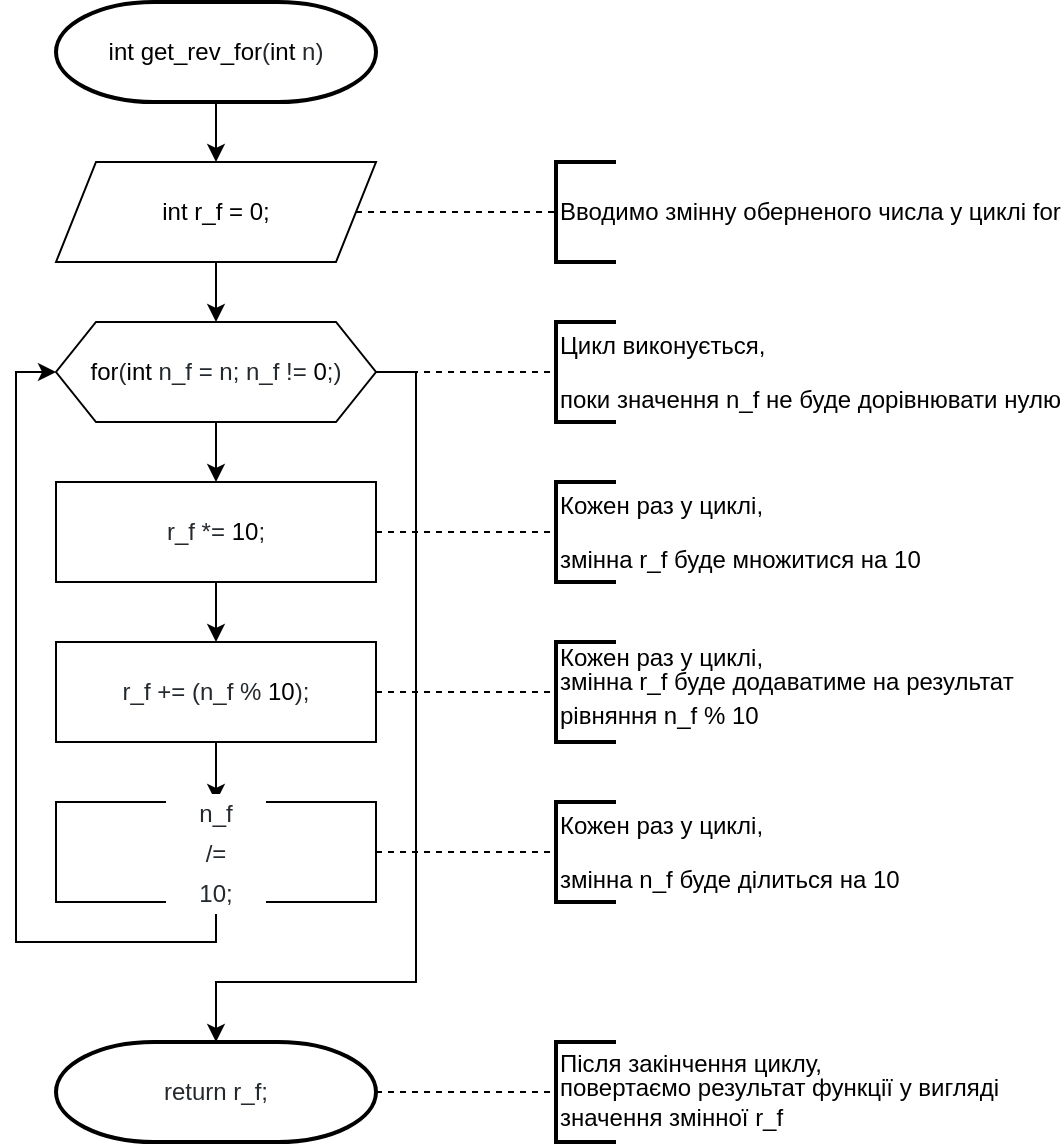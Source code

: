 <mxfile version="14.0.1" type="device"><diagram id="MP38Q4TkZ3gHaa_5HS3F" name="Page-1"><mxGraphModel dx="782" dy="706" grid="1" gridSize="10" guides="1" tooltips="1" connect="1" arrows="1" fold="1" page="1" pageScale="1" pageWidth="1200" pageHeight="1600" math="0" shadow="0"><root><mxCell id="0"/><mxCell id="1" parent="0"/><mxCell id="iXymnRLYg3Xsx6Ih0k89-3" style="edgeStyle=orthogonalEdgeStyle;rounded=0;orthogonalLoop=1;jettySize=auto;html=1;exitX=0.5;exitY=1;exitDx=0;exitDy=0;exitPerimeter=0;entryX=0.5;entryY=0;entryDx=0;entryDy=0;" edge="1" parent="1" source="0AB1tdnRkDc6uM6vVn5h-1"><mxGeometry relative="1" as="geometry"><mxPoint x="440" y="190" as="targetPoint"/></mxGeometry></mxCell><mxCell id="0AB1tdnRkDc6uM6vVn5h-1" value="&lt;span class=&quot;pl-k&quot; style=&quot;box-sizing: border-box ; font-family: , &amp;#34;consolas&amp;#34; , &amp;#34;liberation mono&amp;#34; , &amp;#34;menlo&amp;#34; , monospace ; background-color: rgb(255 , 255 , 255)&quot;&gt;int&lt;/span&gt;&lt;span style=&quot;color: rgb(36 , 41 , 46) ; font-family: , &amp;#34;consolas&amp;#34; , &amp;#34;liberation mono&amp;#34; , &amp;#34;menlo&amp;#34; , monospace ; background-color: rgb(255 , 255 , 255)&quot;&gt; &lt;/span&gt;&lt;span class=&quot;pl-en&quot; style=&quot;box-sizing: border-box ; font-family: , &amp;#34;consolas&amp;#34; , &amp;#34;liberation mono&amp;#34; , &amp;#34;menlo&amp;#34; , monospace ; background-color: rgb(255 , 255 , 255)&quot;&gt;get_rev_for&lt;/span&gt;&lt;span style=&quot;color: rgb(36 , 41 , 46) ; font-family: , &amp;#34;consolas&amp;#34; , &amp;#34;liberation mono&amp;#34; , &amp;#34;menlo&amp;#34; , monospace ; background-color: rgb(255 , 255 , 255)&quot;&gt;(&lt;/span&gt;&lt;span class=&quot;pl-k&quot; style=&quot;box-sizing: border-box ; font-family: , &amp;#34;consolas&amp;#34; , &amp;#34;liberation mono&amp;#34; , &amp;#34;menlo&amp;#34; , monospace ; background-color: rgb(255 , 255 , 255)&quot;&gt;int&lt;/span&gt;&lt;span style=&quot;color: rgb(36 , 41 , 46) ; font-family: , &amp;#34;consolas&amp;#34; , &amp;#34;liberation mono&amp;#34; , &amp;#34;menlo&amp;#34; , monospace ; background-color: rgb(255 , 255 , 255)&quot;&gt; n)&lt;/span&gt;" style="strokeWidth=2;html=1;shape=mxgraph.flowchart.terminator;whiteSpace=wrap;" parent="1" vertex="1"><mxGeometry x="360" y="110" width="160" height="50" as="geometry"/></mxCell><mxCell id="iXymnRLYg3Xsx6Ih0k89-4" style="edgeStyle=orthogonalEdgeStyle;rounded=0;orthogonalLoop=1;jettySize=auto;html=1;exitX=0.5;exitY=1;exitDx=0;exitDy=0;entryX=0.5;entryY=0;entryDx=0;entryDy=0;" edge="1" parent="1" target="iXymnRLYg3Xsx6Ih0k89-2"><mxGeometry relative="1" as="geometry"><mxPoint x="440" y="240" as="sourcePoint"/></mxGeometry></mxCell><mxCell id="iXymnRLYg3Xsx6Ih0k89-25" style="edgeStyle=orthogonalEdgeStyle;rounded=0;orthogonalLoop=1;jettySize=auto;html=1;exitX=1;exitY=0.5;exitDx=0;exitDy=0;exitPerimeter=0;dashed=1;endArrow=none;endFill=0;" edge="1" parent="1" source="iXymnRLYg3Xsx6Ih0k89-1" target="iXymnRLYg3Xsx6Ih0k89-24"><mxGeometry relative="1" as="geometry"/></mxCell><mxCell id="iXymnRLYg3Xsx6Ih0k89-1" value="&lt;span style=&quot;color: rgb(36 , 41 , 46) ; background-color: rgb(255 , 255 , 255)&quot;&gt;return r_f;&lt;/span&gt;" style="strokeWidth=2;html=1;shape=mxgraph.flowchart.terminator;whiteSpace=wrap;" vertex="1" parent="1"><mxGeometry x="360" y="630" width="160" height="50" as="geometry"/></mxCell><mxCell id="iXymnRLYg3Xsx6Ih0k89-9" style="edgeStyle=orthogonalEdgeStyle;rounded=0;orthogonalLoop=1;jettySize=auto;html=1;exitX=0.5;exitY=1;exitDx=0;exitDy=0;entryX=0.5;entryY=0;entryDx=0;entryDy=0;" edge="1" parent="1" source="iXymnRLYg3Xsx6Ih0k89-2" target="iXymnRLYg3Xsx6Ih0k89-5"><mxGeometry relative="1" as="geometry"/></mxCell><mxCell id="iXymnRLYg3Xsx6Ih0k89-13" style="edgeStyle=orthogonalEdgeStyle;rounded=0;orthogonalLoop=1;jettySize=auto;html=1;exitX=1;exitY=0.5;exitDx=0;exitDy=0;entryX=0.5;entryY=0;entryDx=0;entryDy=0;entryPerimeter=0;" edge="1" parent="1" source="iXymnRLYg3Xsx6Ih0k89-2" target="iXymnRLYg3Xsx6Ih0k89-1"><mxGeometry relative="1" as="geometry"><Array as="points"><mxPoint x="540" y="295"/><mxPoint x="540" y="600"/></Array></mxGeometry></mxCell><mxCell id="iXymnRLYg3Xsx6Ih0k89-17" style="edgeStyle=orthogonalEdgeStyle;rounded=0;orthogonalLoop=1;jettySize=auto;html=1;exitX=1;exitY=0.5;exitDx=0;exitDy=0;entryX=0;entryY=0.5;entryDx=0;entryDy=0;entryPerimeter=0;dashed=1;endArrow=none;endFill=0;" edge="1" parent="1" source="iXymnRLYg3Xsx6Ih0k89-2" target="iXymnRLYg3Xsx6Ih0k89-16"><mxGeometry relative="1" as="geometry"/></mxCell><mxCell id="iXymnRLYg3Xsx6Ih0k89-2" value="&lt;span class=&quot;pl-k&quot; style=&quot;box-sizing: border-box ; font-family: , &amp;#34;consolas&amp;#34; , &amp;#34;liberation mono&amp;#34; , &amp;#34;menlo&amp;#34; , monospace ; background-color: rgb(255 , 255 , 255)&quot;&gt;for&lt;/span&gt;&lt;span style=&quot;color: rgb(36 , 41 , 46) ; font-family: , &amp;#34;consolas&amp;#34; , &amp;#34;liberation mono&amp;#34; , &amp;#34;menlo&amp;#34; , monospace ; background-color: rgb(255 , 255 , 255)&quot;&gt;(&lt;/span&gt;&lt;span class=&quot;pl-k&quot; style=&quot;box-sizing: border-box ; font-family: , &amp;#34;consolas&amp;#34; , &amp;#34;liberation mono&amp;#34; , &amp;#34;menlo&amp;#34; , monospace ; background-color: rgb(255 , 255 , 255)&quot;&gt;int&lt;/span&gt;&lt;span style=&quot;color: rgb(36 , 41 , 46) ; font-family: , &amp;#34;consolas&amp;#34; , &amp;#34;liberation mono&amp;#34; , &amp;#34;menlo&amp;#34; , monospace ; background-color: rgb(255 , 255 , 255)&quot;&gt; n_f = n; n_f != &lt;/span&gt;&lt;span class=&quot;pl-c1&quot; style=&quot;box-sizing: border-box ; font-family: , &amp;#34;consolas&amp;#34; , &amp;#34;liberation mono&amp;#34; , &amp;#34;menlo&amp;#34; , monospace ; background-color: rgb(255 , 255 , 255)&quot;&gt;0&lt;/span&gt;&lt;span style=&quot;color: rgb(36 , 41 , 46) ; font-family: , &amp;#34;consolas&amp;#34; , &amp;#34;liberation mono&amp;#34; , &amp;#34;menlo&amp;#34; , monospace ; background-color: rgb(255 , 255 , 255)&quot;&gt;;)&lt;/span&gt;" style="shape=hexagon;perimeter=hexagonPerimeter2;whiteSpace=wrap;html=1;fixedSize=1;" vertex="1" parent="1"><mxGeometry x="360" y="270" width="160" height="50" as="geometry"/></mxCell><mxCell id="iXymnRLYg3Xsx6Ih0k89-10" style="edgeStyle=orthogonalEdgeStyle;rounded=0;orthogonalLoop=1;jettySize=auto;html=1;exitX=0.5;exitY=1;exitDx=0;exitDy=0;entryX=0.5;entryY=0;entryDx=0;entryDy=0;" edge="1" parent="1" source="iXymnRLYg3Xsx6Ih0k89-5" target="iXymnRLYg3Xsx6Ih0k89-6"><mxGeometry relative="1" as="geometry"/></mxCell><mxCell id="iXymnRLYg3Xsx6Ih0k89-21" style="edgeStyle=orthogonalEdgeStyle;rounded=0;orthogonalLoop=1;jettySize=auto;html=1;exitX=1;exitY=0.5;exitDx=0;exitDy=0;dashed=1;endArrow=none;endFill=0;" edge="1" parent="1" source="iXymnRLYg3Xsx6Ih0k89-5" target="iXymnRLYg3Xsx6Ih0k89-18"><mxGeometry relative="1" as="geometry"/></mxCell><mxCell id="iXymnRLYg3Xsx6Ih0k89-5" value="&lt;span style=&quot;color: rgb(36 , 41 , 46) ; font-family: , &amp;#34;consolas&amp;#34; , &amp;#34;liberation mono&amp;#34; , &amp;#34;menlo&amp;#34; , monospace ; background-color: rgb(255 , 255 , 255)&quot;&gt;r_f *= &lt;/span&gt;&lt;span class=&quot;pl-c1&quot; style=&quot;box-sizing: border-box ; font-family: , &amp;#34;consolas&amp;#34; , &amp;#34;liberation mono&amp;#34; , &amp;#34;menlo&amp;#34; , monospace ; background-color: rgb(255 , 255 , 255)&quot;&gt;10&lt;/span&gt;&lt;span style=&quot;color: rgb(36 , 41 , 46) ; font-family: , &amp;#34;consolas&amp;#34; , &amp;#34;liberation mono&amp;#34; , &amp;#34;menlo&amp;#34; , monospace ; background-color: rgb(255 , 255 , 255)&quot;&gt;;&lt;/span&gt;" style="rounded=0;whiteSpace=wrap;html=1;" vertex="1" parent="1"><mxGeometry x="360" y="350" width="160" height="50" as="geometry"/></mxCell><mxCell id="iXymnRLYg3Xsx6Ih0k89-11" style="edgeStyle=orthogonalEdgeStyle;rounded=0;orthogonalLoop=1;jettySize=auto;html=1;exitX=0.5;exitY=1;exitDx=0;exitDy=0;entryX=0.5;entryY=0;entryDx=0;entryDy=0;" edge="1" parent="1" source="iXymnRLYg3Xsx6Ih0k89-6" target="iXymnRLYg3Xsx6Ih0k89-7"><mxGeometry relative="1" as="geometry"/></mxCell><mxCell id="iXymnRLYg3Xsx6Ih0k89-23" style="edgeStyle=orthogonalEdgeStyle;rounded=0;orthogonalLoop=1;jettySize=auto;html=1;exitX=1;exitY=0.5;exitDx=0;exitDy=0;entryX=0;entryY=0.5;entryDx=0;entryDy=0;entryPerimeter=0;dashed=1;endArrow=none;endFill=0;" edge="1" parent="1" source="iXymnRLYg3Xsx6Ih0k89-6" target="iXymnRLYg3Xsx6Ih0k89-20"><mxGeometry relative="1" as="geometry"/></mxCell><mxCell id="iXymnRLYg3Xsx6Ih0k89-6" value="&lt;span style=&quot;color: rgb(36 , 41 , 46) ; font-family: , &amp;#34;consolas&amp;#34; , &amp;#34;liberation mono&amp;#34; , &amp;#34;menlo&amp;#34; , monospace ; background-color: rgb(255 , 255 , 255)&quot;&gt;r_f += (n_f % &lt;/span&gt;&lt;span class=&quot;pl-c1&quot; style=&quot;box-sizing: border-box ; font-family: , &amp;#34;consolas&amp;#34; , &amp;#34;liberation mono&amp;#34; , &amp;#34;menlo&amp;#34; , monospace ; background-color: rgb(255 , 255 , 255)&quot;&gt;10&lt;/span&gt;&lt;span style=&quot;color: rgb(36 , 41 , 46) ; font-family: , &amp;#34;consolas&amp;#34; , &amp;#34;liberation mono&amp;#34; , &amp;#34;menlo&amp;#34; , monospace ; background-color: rgb(255 , 255 , 255)&quot;&gt;);&lt;/span&gt;" style="rounded=0;whiteSpace=wrap;html=1;" vertex="1" parent="1"><mxGeometry x="360" y="430" width="160" height="50" as="geometry"/></mxCell><mxCell id="iXymnRLYg3Xsx6Ih0k89-12" style="edgeStyle=orthogonalEdgeStyle;rounded=0;orthogonalLoop=1;jettySize=auto;html=1;exitX=0.5;exitY=1;exitDx=0;exitDy=0;entryX=0;entryY=0.5;entryDx=0;entryDy=0;" edge="1" parent="1" source="iXymnRLYg3Xsx6Ih0k89-7" target="iXymnRLYg3Xsx6Ih0k89-2"><mxGeometry relative="1" as="geometry"/></mxCell><mxCell id="iXymnRLYg3Xsx6Ih0k89-22" style="edgeStyle=orthogonalEdgeStyle;rounded=0;orthogonalLoop=1;jettySize=auto;html=1;exitX=1;exitY=0.5;exitDx=0;exitDy=0;entryX=0;entryY=0.5;entryDx=0;entryDy=0;entryPerimeter=0;dashed=1;endArrow=none;endFill=0;" edge="1" parent="1" source="iXymnRLYg3Xsx6Ih0k89-7" target="iXymnRLYg3Xsx6Ih0k89-19"><mxGeometry relative="1" as="geometry"/></mxCell><mxCell id="iXymnRLYg3Xsx6Ih0k89-7" value="&lt;table class=&quot;highlight tab-size js-file-line-container&quot; style=&quot;border-spacing: 0px ; border-collapse: collapse ; color: rgb(36 , 41 , 46) ; font-family: , &amp;#34;blinkmacsystemfont&amp;#34; , &amp;#34;segoe ui&amp;#34; , &amp;#34;helvetica&amp;#34; , &amp;#34;arial&amp;#34; , sans-serif , &amp;#34;apple color emoji&amp;#34; , &amp;#34;segoe ui emoji&amp;#34; ; font-size: 14px ; background-color: rgb(255 , 255 , 255)&quot;&gt;&lt;tbody style=&quot;box-sizing: border-box&quot;&gt;&lt;tr style=&quot;box-sizing: border-box&quot;&gt;&lt;/tr&gt;&lt;tr style=&quot;box-sizing: border-box&quot;&gt;&lt;td id=&quot;LC21&quot; class=&quot;blob-code blob-code-inner js-file-line&quot; style=&quot;box-sizing: border-box ; padding: 0px 10px ; position: relative ; line-height: 20px ; vertical-align: top ; overflow: visible ; font-family: , &amp;#34;consolas&amp;#34; , &amp;#34;liberation mono&amp;#34; , &amp;#34;menlo&amp;#34; , monospace ; font-size: 12px ; overflow-wrap: normal&quot;&gt;&#9;n_f /= &lt;span class=&quot;pl-c1&quot; style=&quot;box-sizing: border-box&quot;&gt;10&lt;/span&gt;;&lt;/td&gt;&lt;/tr&gt;&lt;tr style=&quot;box-sizing: border-box&quot;&gt;&lt;td id=&quot;L22&quot; class=&quot;blob-num js-line-number&quot; style=&quot;box-sizing: border-box ; padding: 0px 10px ; width: 50px ; min-width: 50px ; font-family: , &amp;#34;consolas&amp;#34; , &amp;#34;liberation mono&amp;#34; , &amp;#34;menlo&amp;#34; , monospace ; font-size: 12px ; line-height: 20px ; text-align: right ; vertical-align: top ; cursor: pointer&quot;&gt;&lt;/td&gt;&lt;/tr&gt;&lt;/tbody&gt;&lt;/table&gt;" style="rounded=0;whiteSpace=wrap;html=1;" vertex="1" parent="1"><mxGeometry x="360" y="510" width="160" height="50" as="geometry"/></mxCell><mxCell id="iXymnRLYg3Xsx6Ih0k89-15" style="edgeStyle=orthogonalEdgeStyle;rounded=0;orthogonalLoop=1;jettySize=auto;html=1;exitX=1;exitY=0.5;exitDx=0;exitDy=0;entryX=0;entryY=0.5;entryDx=0;entryDy=0;entryPerimeter=0;dashed=1;endArrow=none;endFill=0;" edge="1" parent="1" source="iXymnRLYg3Xsx6Ih0k89-8" target="iXymnRLYg3Xsx6Ih0k89-14"><mxGeometry relative="1" as="geometry"/></mxCell><mxCell id="iXymnRLYg3Xsx6Ih0k89-8" value="&lt;span&gt;int r_f = 0;&lt;/span&gt;" style="shape=parallelogram;perimeter=parallelogramPerimeter;whiteSpace=wrap;html=1;fixedSize=1;" vertex="1" parent="1"><mxGeometry x="360" y="190" width="160" height="50" as="geometry"/></mxCell><mxCell id="iXymnRLYg3Xsx6Ih0k89-14" value="&lt;p&gt;Вводимо&amp;nbsp;&lt;span style=&quot;background-color: rgb(255 , 255 , 255)&quot;&gt;змінну&amp;nbsp;&lt;/span&gt;&lt;span style=&quot;background-color: rgb(255 , 255 , 255)&quot;&gt;оберненого числа у циклі for&lt;/span&gt;&lt;/p&gt;" style="strokeWidth=2;html=1;shape=mxgraph.flowchart.annotation_1;align=left;pointerEvents=1;" vertex="1" parent="1"><mxGeometry x="610" y="190" width="30" height="50" as="geometry"/></mxCell><mxCell id="iXymnRLYg3Xsx6Ih0k89-16" value="&lt;p&gt;Цикл виконується,&amp;nbsp;&lt;/p&gt;&lt;p&gt;поки значення n_f не буде дорівнювати нулю&lt;/p&gt;" style="strokeWidth=2;html=1;shape=mxgraph.flowchart.annotation_1;align=left;pointerEvents=1;" vertex="1" parent="1"><mxGeometry x="610" y="270" width="30" height="50" as="geometry"/></mxCell><mxCell id="iXymnRLYg3Xsx6Ih0k89-18" value="&lt;p&gt;Кожен раз у циклі,&amp;nbsp;&lt;/p&gt;&lt;p&gt;змінна r_f буде множитися на 10&amp;nbsp;&lt;/p&gt;" style="strokeWidth=2;html=1;shape=mxgraph.flowchart.annotation_1;align=left;pointerEvents=1;" vertex="1" parent="1"><mxGeometry x="610" y="350" width="30" height="50" as="geometry"/></mxCell><mxCell id="iXymnRLYg3Xsx6Ih0k89-19" value="&lt;p&gt;Кожен раз у циклі,&amp;nbsp;&lt;/p&gt;&lt;p&gt;змінна n_f буде ділиться на 10&amp;nbsp;&lt;/p&gt;" style="strokeWidth=2;html=1;shape=mxgraph.flowchart.annotation_1;align=left;pointerEvents=1;" vertex="1" parent="1"><mxGeometry x="610" y="510" width="30" height="50" as="geometry"/></mxCell><mxCell id="iXymnRLYg3Xsx6Ih0k89-20" value="&lt;p style=&quot;line-height: 0%&quot;&gt;Кожен раз у циклі,&amp;nbsp;&lt;/p&gt;&lt;p style=&quot;line-height: 0%&quot;&gt;змінна r_f буде додаватиме на результат&lt;/p&gt;&lt;p style=&quot;line-height: 90%&quot;&gt;рівняння n_f % 10&amp;nbsp;&lt;/p&gt;" style="strokeWidth=2;html=1;shape=mxgraph.flowchart.annotation_1;align=left;pointerEvents=1;" vertex="1" parent="1"><mxGeometry x="610" y="430" width="30" height="50" as="geometry"/></mxCell><mxCell id="iXymnRLYg3Xsx6Ih0k89-24" value="&lt;p style=&quot;line-height: 0%&quot;&gt;Після закінчення циклу,&lt;/p&gt;&lt;p style=&quot;line-height: 0%&quot;&gt;повертаємо результат функції у вигляді&lt;/p&gt;&lt;p style=&quot;line-height: 50%&quot;&gt;значення змінної r_f&lt;/p&gt;" style="strokeWidth=2;html=1;shape=mxgraph.flowchart.annotation_1;align=left;pointerEvents=1;" vertex="1" parent="1"><mxGeometry x="610" y="630" width="30" height="50" as="geometry"/></mxCell></root></mxGraphModel></diagram></mxfile>